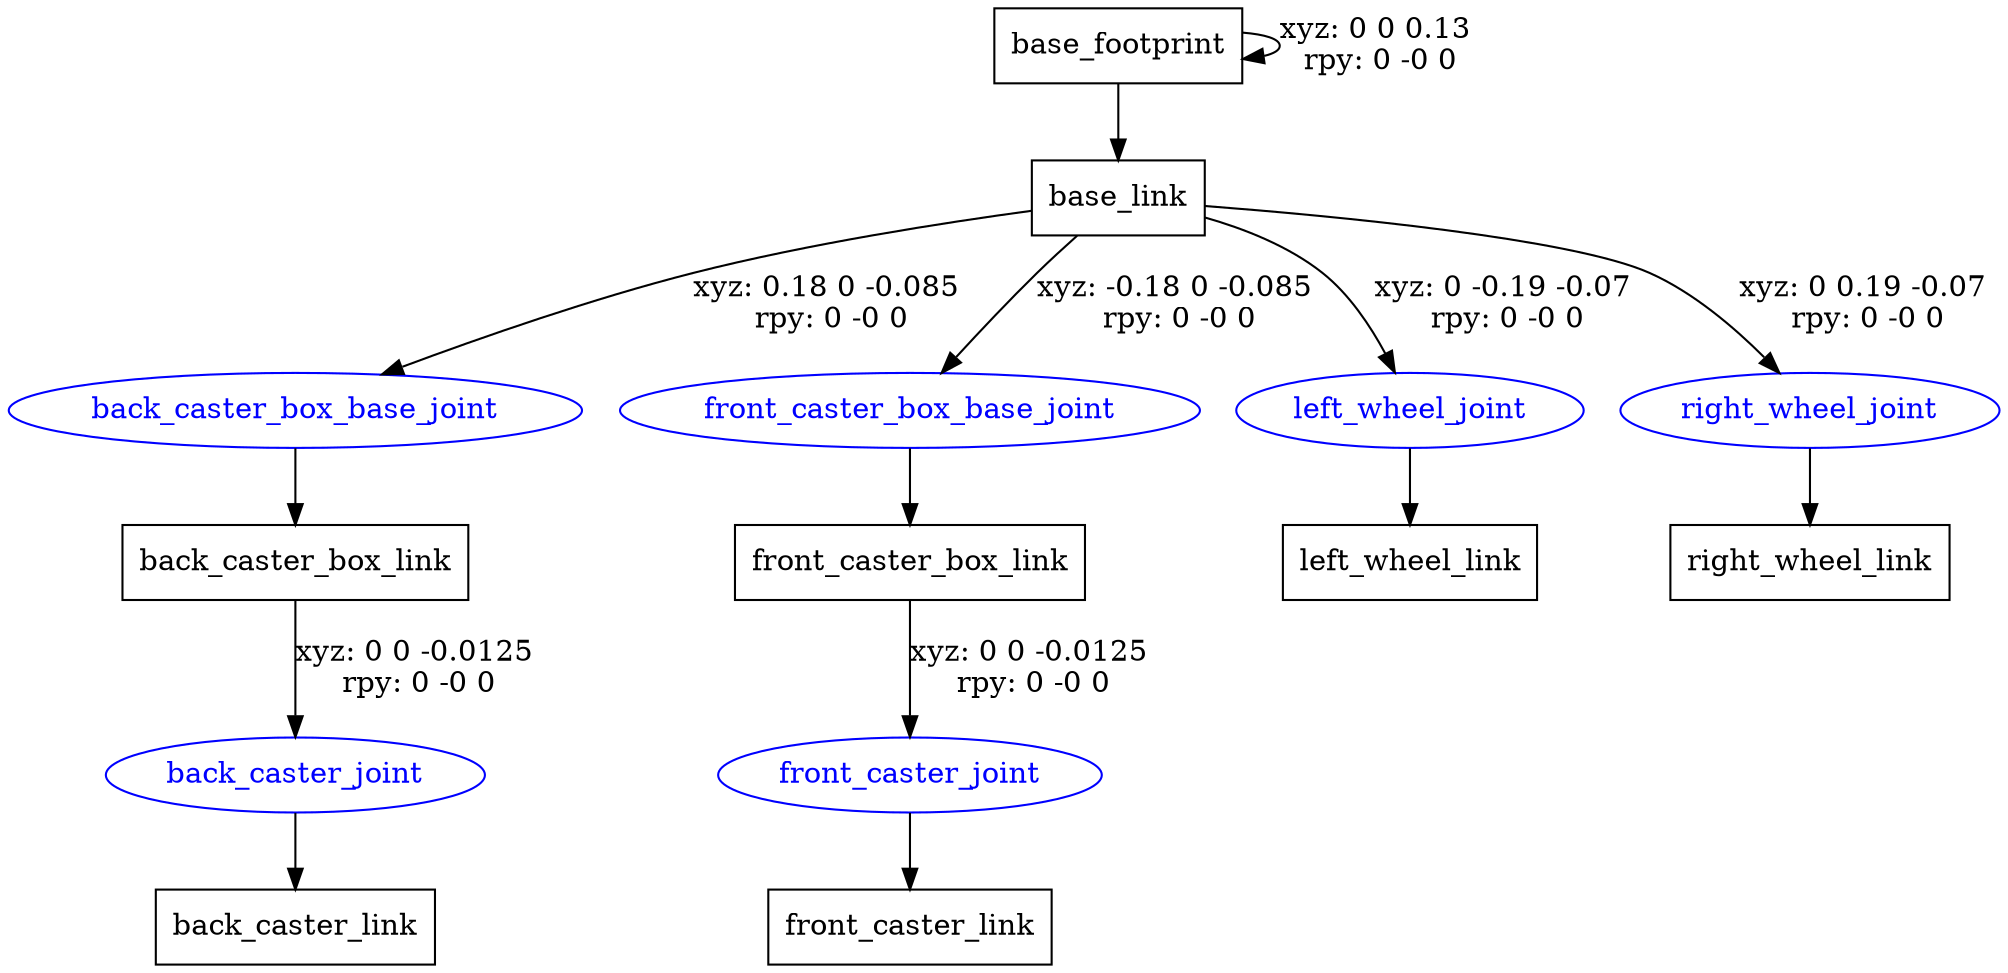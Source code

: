 digraph G {
node [shape=box];
"base_footprint" [label="base_footprint"];
"base_link" [label="base_link"];
"back_caster_box_link" [label="back_caster_box_link"];
"back_caster_link" [label="back_caster_link"];
"front_caster_box_link" [label="front_caster_box_link"];
"front_caster_link" [label="front_caster_link"];
"left_wheel_link" [label="left_wheel_link"];
"right_wheel_link" [label="right_wheel_link"];
node [shape=ellipse, color=blue, fontcolor=blue];
"base_footprint" -> "base_footprint" [label="xyz: 0 0 0.13 \nrpy: 0 -0 0"]
"base_footprint" -> "base_link"
"base_link" -> "back_caster_box_base_joint" [label="xyz: 0.18 0 -0.085 \nrpy: 0 -0 0"]
"back_caster_box_base_joint" -> "back_caster_box_link"
"back_caster_box_link" -> "back_caster_joint" [label="xyz: 0 0 -0.0125 \nrpy: 0 -0 0"]
"back_caster_joint" -> "back_caster_link"
"base_link" -> "front_caster_box_base_joint" [label="xyz: -0.18 0 -0.085 \nrpy: 0 -0 0"]
"front_caster_box_base_joint" -> "front_caster_box_link"
"front_caster_box_link" -> "front_caster_joint" [label="xyz: 0 0 -0.0125 \nrpy: 0 -0 0"]
"front_caster_joint" -> "front_caster_link"
"base_link" -> "left_wheel_joint" [label="xyz: 0 -0.19 -0.07 \nrpy: 0 -0 0"]
"left_wheel_joint" -> "left_wheel_link"
"base_link" -> "right_wheel_joint" [label="xyz: 0 0.19 -0.07 \nrpy: 0 -0 0"]
"right_wheel_joint" -> "right_wheel_link"
}
